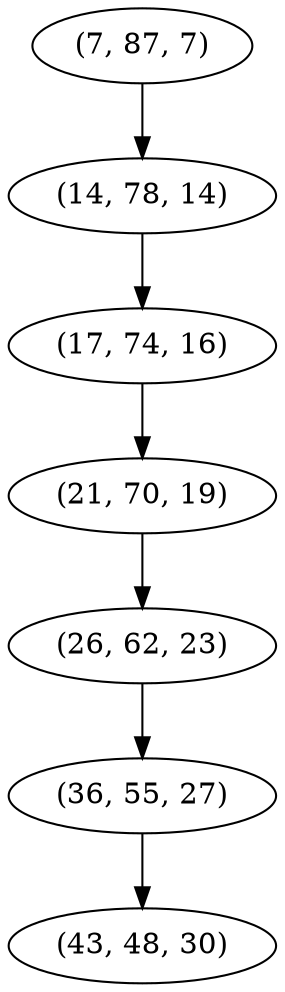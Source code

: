 digraph tree {
    "(7, 87, 7)";
    "(14, 78, 14)";
    "(17, 74, 16)";
    "(21, 70, 19)";
    "(26, 62, 23)";
    "(36, 55, 27)";
    "(43, 48, 30)";
    "(7, 87, 7)" -> "(14, 78, 14)";
    "(14, 78, 14)" -> "(17, 74, 16)";
    "(17, 74, 16)" -> "(21, 70, 19)";
    "(21, 70, 19)" -> "(26, 62, 23)";
    "(26, 62, 23)" -> "(36, 55, 27)";
    "(36, 55, 27)" -> "(43, 48, 30)";
}
